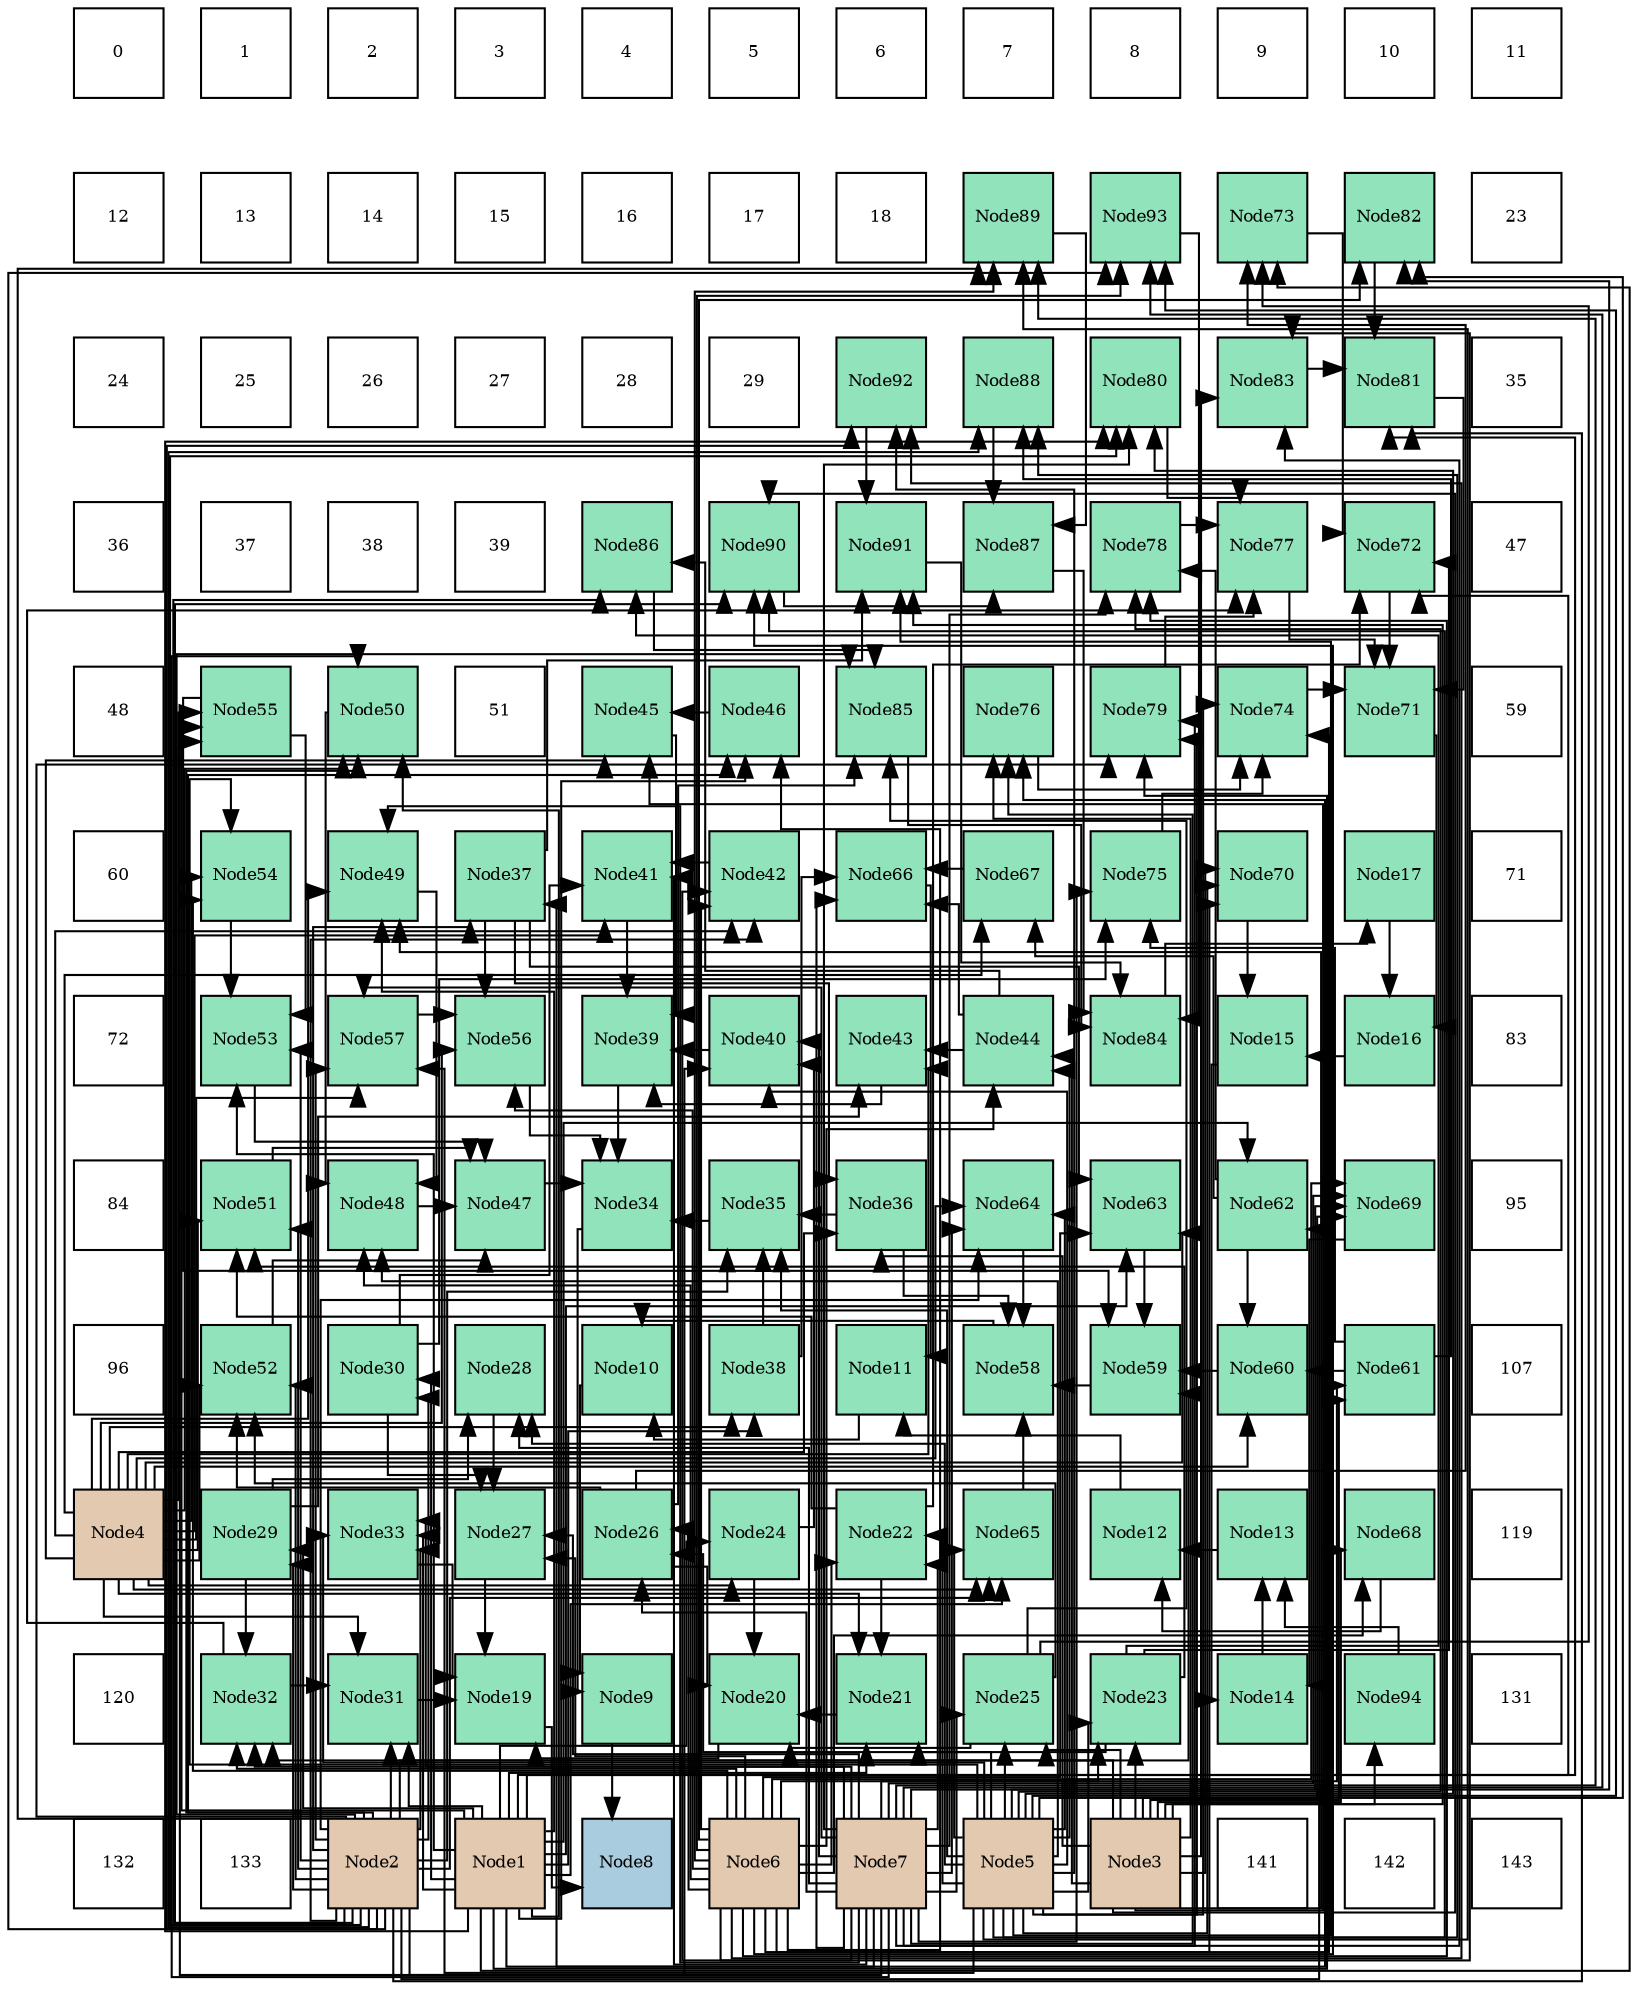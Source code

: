 digraph layout{
 rankdir=TB;
 splines=ortho;
 node [style=filled shape=square fixedsize=true width=0.6];
0[label="0", fontsize=8, fillcolor="#ffffff"];
1[label="1", fontsize=8, fillcolor="#ffffff"];
2[label="2", fontsize=8, fillcolor="#ffffff"];
3[label="3", fontsize=8, fillcolor="#ffffff"];
4[label="4", fontsize=8, fillcolor="#ffffff"];
5[label="5", fontsize=8, fillcolor="#ffffff"];
6[label="6", fontsize=8, fillcolor="#ffffff"];
7[label="7", fontsize=8, fillcolor="#ffffff"];
8[label="8", fontsize=8, fillcolor="#ffffff"];
9[label="9", fontsize=8, fillcolor="#ffffff"];
10[label="10", fontsize=8, fillcolor="#ffffff"];
11[label="11", fontsize=8, fillcolor="#ffffff"];
12[label="12", fontsize=8, fillcolor="#ffffff"];
13[label="13", fontsize=8, fillcolor="#ffffff"];
14[label="14", fontsize=8, fillcolor="#ffffff"];
15[label="15", fontsize=8, fillcolor="#ffffff"];
16[label="16", fontsize=8, fillcolor="#ffffff"];
17[label="17", fontsize=8, fillcolor="#ffffff"];
18[label="18", fontsize=8, fillcolor="#ffffff"];
19[label="Node89", fontsize=8, fillcolor="#91e3bb"];
20[label="Node93", fontsize=8, fillcolor="#91e3bb"];
21[label="Node73", fontsize=8, fillcolor="#91e3bb"];
22[label="Node82", fontsize=8, fillcolor="#91e3bb"];
23[label="23", fontsize=8, fillcolor="#ffffff"];
24[label="24", fontsize=8, fillcolor="#ffffff"];
25[label="25", fontsize=8, fillcolor="#ffffff"];
26[label="26", fontsize=8, fillcolor="#ffffff"];
27[label="27", fontsize=8, fillcolor="#ffffff"];
28[label="28", fontsize=8, fillcolor="#ffffff"];
29[label="29", fontsize=8, fillcolor="#ffffff"];
30[label="Node92", fontsize=8, fillcolor="#91e3bb"];
31[label="Node88", fontsize=8, fillcolor="#91e3bb"];
32[label="Node80", fontsize=8, fillcolor="#91e3bb"];
33[label="Node83", fontsize=8, fillcolor="#91e3bb"];
34[label="Node81", fontsize=8, fillcolor="#91e3bb"];
35[label="35", fontsize=8, fillcolor="#ffffff"];
36[label="36", fontsize=8, fillcolor="#ffffff"];
37[label="37", fontsize=8, fillcolor="#ffffff"];
38[label="38", fontsize=8, fillcolor="#ffffff"];
39[label="39", fontsize=8, fillcolor="#ffffff"];
40[label="Node86", fontsize=8, fillcolor="#91e3bb"];
41[label="Node90", fontsize=8, fillcolor="#91e3bb"];
42[label="Node91", fontsize=8, fillcolor="#91e3bb"];
43[label="Node87", fontsize=8, fillcolor="#91e3bb"];
44[label="Node78", fontsize=8, fillcolor="#91e3bb"];
45[label="Node77", fontsize=8, fillcolor="#91e3bb"];
46[label="Node72", fontsize=8, fillcolor="#91e3bb"];
47[label="47", fontsize=8, fillcolor="#ffffff"];
48[label="48", fontsize=8, fillcolor="#ffffff"];
49[label="Node55", fontsize=8, fillcolor="#91e3bb"];
50[label="Node50", fontsize=8, fillcolor="#91e3bb"];
51[label="51", fontsize=8, fillcolor="#ffffff"];
52[label="Node45", fontsize=8, fillcolor="#91e3bb"];
53[label="Node46", fontsize=8, fillcolor="#91e3bb"];
54[label="Node85", fontsize=8, fillcolor="#91e3bb"];
55[label="Node76", fontsize=8, fillcolor="#91e3bb"];
56[label="Node79", fontsize=8, fillcolor="#91e3bb"];
57[label="Node74", fontsize=8, fillcolor="#91e3bb"];
58[label="Node71", fontsize=8, fillcolor="#91e3bb"];
59[label="59", fontsize=8, fillcolor="#ffffff"];
60[label="60", fontsize=8, fillcolor="#ffffff"];
61[label="Node54", fontsize=8, fillcolor="#91e3bb"];
62[label="Node49", fontsize=8, fillcolor="#91e3bb"];
63[label="Node37", fontsize=8, fillcolor="#91e3bb"];
64[label="Node41", fontsize=8, fillcolor="#91e3bb"];
65[label="Node42", fontsize=8, fillcolor="#91e3bb"];
66[label="Node66", fontsize=8, fillcolor="#91e3bb"];
67[label="Node67", fontsize=8, fillcolor="#91e3bb"];
68[label="Node75", fontsize=8, fillcolor="#91e3bb"];
69[label="Node70", fontsize=8, fillcolor="#91e3bb"];
70[label="Node17", fontsize=8, fillcolor="#91e3bb"];
71[label="71", fontsize=8, fillcolor="#ffffff"];
72[label="72", fontsize=8, fillcolor="#ffffff"];
73[label="Node53", fontsize=8, fillcolor="#91e3bb"];
74[label="Node57", fontsize=8, fillcolor="#91e3bb"];
75[label="Node56", fontsize=8, fillcolor="#91e3bb"];
76[label="Node39", fontsize=8, fillcolor="#91e3bb"];
77[label="Node40", fontsize=8, fillcolor="#91e3bb"];
78[label="Node43", fontsize=8, fillcolor="#91e3bb"];
79[label="Node44", fontsize=8, fillcolor="#91e3bb"];
80[label="Node84", fontsize=8, fillcolor="#91e3bb"];
81[label="Node15", fontsize=8, fillcolor="#91e3bb"];
82[label="Node16", fontsize=8, fillcolor="#91e3bb"];
83[label="83", fontsize=8, fillcolor="#ffffff"];
84[label="84", fontsize=8, fillcolor="#ffffff"];
85[label="Node51", fontsize=8, fillcolor="#91e3bb"];
86[label="Node48", fontsize=8, fillcolor="#91e3bb"];
87[label="Node47", fontsize=8, fillcolor="#91e3bb"];
88[label="Node34", fontsize=8, fillcolor="#91e3bb"];
89[label="Node35", fontsize=8, fillcolor="#91e3bb"];
90[label="Node36", fontsize=8, fillcolor="#91e3bb"];
91[label="Node64", fontsize=8, fillcolor="#91e3bb"];
92[label="Node63", fontsize=8, fillcolor="#91e3bb"];
93[label="Node62", fontsize=8, fillcolor="#91e3bb"];
94[label="Node69", fontsize=8, fillcolor="#91e3bb"];
95[label="95", fontsize=8, fillcolor="#ffffff"];
96[label="96", fontsize=8, fillcolor="#ffffff"];
97[label="Node52", fontsize=8, fillcolor="#91e3bb"];
98[label="Node30", fontsize=8, fillcolor="#91e3bb"];
99[label="Node28", fontsize=8, fillcolor="#91e3bb"];
100[label="Node10", fontsize=8, fillcolor="#91e3bb"];
101[label="Node38", fontsize=8, fillcolor="#91e3bb"];
102[label="Node11", fontsize=8, fillcolor="#91e3bb"];
103[label="Node58", fontsize=8, fillcolor="#91e3bb"];
104[label="Node59", fontsize=8, fillcolor="#91e3bb"];
105[label="Node60", fontsize=8, fillcolor="#91e3bb"];
106[label="Node61", fontsize=8, fillcolor="#91e3bb"];
107[label="107", fontsize=8, fillcolor="#ffffff"];
108[label="Node4", fontsize=8, fillcolor="#e3c9af"];
109[label="Node29", fontsize=8, fillcolor="#91e3bb"];
110[label="Node33", fontsize=8, fillcolor="#91e3bb"];
111[label="Node27", fontsize=8, fillcolor="#91e3bb"];
112[label="Node26", fontsize=8, fillcolor="#91e3bb"];
113[label="Node24", fontsize=8, fillcolor="#91e3bb"];
114[label="Node22", fontsize=8, fillcolor="#91e3bb"];
115[label="Node65", fontsize=8, fillcolor="#91e3bb"];
116[label="Node12", fontsize=8, fillcolor="#91e3bb"];
117[label="Node13", fontsize=8, fillcolor="#91e3bb"];
118[label="Node68", fontsize=8, fillcolor="#91e3bb"];
119[label="119", fontsize=8, fillcolor="#ffffff"];
120[label="120", fontsize=8, fillcolor="#ffffff"];
121[label="Node32", fontsize=8, fillcolor="#91e3bb"];
122[label="Node31", fontsize=8, fillcolor="#91e3bb"];
123[label="Node19", fontsize=8, fillcolor="#91e3bb"];
124[label="Node9", fontsize=8, fillcolor="#91e3bb"];
125[label="Node20", fontsize=8, fillcolor="#91e3bb"];
126[label="Node21", fontsize=8, fillcolor="#91e3bb"];
127[label="Node25", fontsize=8, fillcolor="#91e3bb"];
128[label="Node23", fontsize=8, fillcolor="#91e3bb"];
129[label="Node14", fontsize=8, fillcolor="#91e3bb"];
130[label="Node94", fontsize=8, fillcolor="#91e3bb"];
131[label="131", fontsize=8, fillcolor="#ffffff"];
132[label="132", fontsize=8, fillcolor="#ffffff"];
133[label="133", fontsize=8, fillcolor="#ffffff"];
134[label="Node2", fontsize=8, fillcolor="#e3c9af"];
135[label="Node1", fontsize=8, fillcolor="#e3c9af"];
136[label="Node8", fontsize=8, fillcolor="#a9ccde"];
137[label="Node6", fontsize=8, fillcolor="#e3c9af"];
138[label="Node7", fontsize=8, fillcolor="#e3c9af"];
139[label="Node5", fontsize=8, fillcolor="#e3c9af"];
140[label="Node3", fontsize=8, fillcolor="#e3c9af"];
141[label="141", fontsize=8, fillcolor="#ffffff"];
142[label="142", fontsize=8, fillcolor="#ffffff"];
143[label="143", fontsize=8, fillcolor="#ffffff"];
edge [constraint=false, style=vis];124 -> 136;
123 -> 136;
100 -> 124;
88 -> 124;
102 -> 100;
103 -> 100;
116 -> 102;
66 -> 102;
117 -> 116;
118 -> 116;
129 -> 117;
130 -> 117;
81 -> 129;
94 -> 129;
82 -> 81;
69 -> 81;
70 -> 82;
58 -> 82;
80 -> 70;
125 -> 123;
111 -> 123;
122 -> 123;
110 -> 123;
89 -> 88;
76 -> 88;
87 -> 88;
75 -> 88;
104 -> 103;
90 -> 103;
91 -> 103;
115 -> 103;
46 -> 58;
57 -> 58;
45 -> 58;
34 -> 58;
54 -> 80;
43 -> 80;
42 -> 80;
20 -> 80;
126 -> 125;
113 -> 125;
127 -> 125;
112 -> 125;
99 -> 111;
98 -> 111;
137 -> 111;
138 -> 111;
121 -> 122;
135 -> 122;
134 -> 122;
108 -> 122;
90 -> 89;
101 -> 89;
134 -> 89;
139 -> 89;
77 -> 76;
64 -> 76;
78 -> 76;
52 -> 76;
86 -> 87;
85 -> 87;
97 -> 87;
73 -> 87;
105 -> 104;
92 -> 104;
49 -> 104;
134 -> 104;
67 -> 66;
101 -> 66;
79 -> 66;
138 -> 66;
21 -> 46;
114 -> 46;
128 -> 46;
135 -> 46;
68 -> 57;
55 -> 57;
139 -> 57;
137 -> 57;
121 -> 45;
44 -> 45;
56 -> 45;
32 -> 45;
40 -> 54;
127 -> 54;
112 -> 54;
134 -> 54;
31 -> 43;
19 -> 43;
41 -> 43;
114 -> 126;
128 -> 126;
135 -> 126;
108 -> 126;
109 -> 99;
139 -> 99;
138 -> 99;
109 -> 121;
140 -> 121;
137 -> 121;
138 -> 121;
63 -> 90;
140 -> 90;
108 -> 90;
113 -> 77;
134 -> 77;
139 -> 77;
138 -> 77;
98 -> 64;
65 -> 64;
108 -> 64;
138 -> 64;
109 -> 78;
79 -> 78;
108 -> 78;
53 -> 52;
140 -> 52;
108 -> 52;
62 -> 86;
50 -> 86;
139 -> 86;
137 -> 86;
114 -> 85;
128 -> 85;
134 -> 85;
108 -> 85;
127 -> 97;
112 -> 97;
134 -> 97;
108 -> 97;
61 -> 73;
49 -> 73;
135 -> 73;
134 -> 73;
63 -> 75;
74 -> 75;
108 -> 75;
137 -> 75;
106 -> 105;
93 -> 105;
108 -> 105;
63 -> 92;
135 -> 92;
108 -> 92;
137 -> 92;
93 -> 67;
108 -> 67;
127 -> 21;
112 -> 21;
135 -> 21;
98 -> 68;
106 -> 68;
138 -> 68;
93 -> 44;
139 -> 44;
137 -> 44;
138 -> 44;
22 -> 34;
33 -> 34;
135 -> 34;
134 -> 34;
128 -> 40;
79 -> 40;
134 -> 40;
106 -> 31;
134 -> 31;
139 -> 31;
63 -> 42;
30 -> 42;
140 -> 42;
139 -> 42;
139 -> 114;
137 -> 114;
138 -> 114;
140 -> 128;
139 -> 128;
138 -> 128;
135 -> 113;
108 -> 113;
140 -> 127;
139 -> 127;
138 -> 127;
139 -> 112;
137 -> 112;
138 -> 112;
135 -> 109;
134 -> 109;
135 -> 98;
134 -> 98;
135 -> 110;
134 -> 110;
139 -> 110;
138 -> 110;
134 -> 63;
138 -> 63;
135 -> 101;
108 -> 101;
134 -> 65;
108 -> 65;
137 -> 65;
138 -> 65;
140 -> 79;
139 -> 79;
137 -> 79;
135 -> 53;
134 -> 53;
137 -> 53;
135 -> 62;
140 -> 62;
108 -> 62;
138 -> 62;
135 -> 50;
134 -> 50;
108 -> 50;
138 -> 50;
108 -> 61;
139 -> 61;
137 -> 61;
135 -> 49;
108 -> 49;
138 -> 49;
134 -> 74;
108 -> 74;
139 -> 74;
138 -> 74;
140 -> 106;
137 -> 106;
135 -> 93;
134 -> 93;
134 -> 91;
108 -> 91;
139 -> 91;
138 -> 91;
135 -> 115;
134 -> 115;
108 -> 115;
139 -> 115;
140 -> 118;
137 -> 118;
140 -> 94;
139 -> 94;
137 -> 94;
138 -> 94;
140 -> 69;
139 -> 69;
137 -> 69;
135 -> 55;
140 -> 55;
138 -> 55;
135 -> 56;
134 -> 56;
139 -> 56;
138 -> 56;
135 -> 32;
134 -> 32;
139 -> 32;
138 -> 32;
139 -> 22;
137 -> 22;
138 -> 22;
140 -> 33;
137 -> 33;
138 -> 33;
134 -> 19;
139 -> 19;
137 -> 19;
138 -> 19;
134 -> 41;
140 -> 41;
139 -> 41;
137 -> 41;
134 -> 30;
139 -> 30;
137 -> 30;
134 -> 20;
139 -> 20;
137 -> 20;
138 -> 20;
140 -> 130;
edge [constraint=true, style=invis];
0 -> 12 -> 24 -> 36 -> 48 -> 60 -> 72 -> 84 -> 96 -> 108 -> 120 -> 132;
1 -> 13 -> 25 -> 37 -> 49 -> 61 -> 73 -> 85 -> 97 -> 109 -> 121 -> 133;
2 -> 14 -> 26 -> 38 -> 50 -> 62 -> 74 -> 86 -> 98 -> 110 -> 122 -> 134;
3 -> 15 -> 27 -> 39 -> 51 -> 63 -> 75 -> 87 -> 99 -> 111 -> 123 -> 135;
4 -> 16 -> 28 -> 40 -> 52 -> 64 -> 76 -> 88 -> 100 -> 112 -> 124 -> 136;
5 -> 17 -> 29 -> 41 -> 53 -> 65 -> 77 -> 89 -> 101 -> 113 -> 125 -> 137;
6 -> 18 -> 30 -> 42 -> 54 -> 66 -> 78 -> 90 -> 102 -> 114 -> 126 -> 138;
7 -> 19 -> 31 -> 43 -> 55 -> 67 -> 79 -> 91 -> 103 -> 115 -> 127 -> 139;
8 -> 20 -> 32 -> 44 -> 56 -> 68 -> 80 -> 92 -> 104 -> 116 -> 128 -> 140;
9 -> 21 -> 33 -> 45 -> 57 -> 69 -> 81 -> 93 -> 105 -> 117 -> 129 -> 141;
10 -> 22 -> 34 -> 46 -> 58 -> 70 -> 82 -> 94 -> 106 -> 118 -> 130 -> 142;
11 -> 23 -> 35 -> 47 -> 59 -> 71 -> 83 -> 95 -> 107 -> 119 -> 131 -> 143;
rank = same {0 -> 1 -> 2 -> 3 -> 4 -> 5 -> 6 -> 7 -> 8 -> 9 -> 10 -> 11};
rank = same {12 -> 13 -> 14 -> 15 -> 16 -> 17 -> 18 -> 19 -> 20 -> 21 -> 22 -> 23};
rank = same {24 -> 25 -> 26 -> 27 -> 28 -> 29 -> 30 -> 31 -> 32 -> 33 -> 34 -> 35};
rank = same {36 -> 37 -> 38 -> 39 -> 40 -> 41 -> 42 -> 43 -> 44 -> 45 -> 46 -> 47};
rank = same {48 -> 49 -> 50 -> 51 -> 52 -> 53 -> 54 -> 55 -> 56 -> 57 -> 58 -> 59};
rank = same {60 -> 61 -> 62 -> 63 -> 64 -> 65 -> 66 -> 67 -> 68 -> 69 -> 70 -> 71};
rank = same {72 -> 73 -> 74 -> 75 -> 76 -> 77 -> 78 -> 79 -> 80 -> 81 -> 82 -> 83};
rank = same {84 -> 85 -> 86 -> 87 -> 88 -> 89 -> 90 -> 91 -> 92 -> 93 -> 94 -> 95};
rank = same {96 -> 97 -> 98 -> 99 -> 100 -> 101 -> 102 -> 103 -> 104 -> 105 -> 106 -> 107};
rank = same {108 -> 109 -> 110 -> 111 -> 112 -> 113 -> 114 -> 115 -> 116 -> 117 -> 118 -> 119};
rank = same {120 -> 121 -> 122 -> 123 -> 124 -> 125 -> 126 -> 127 -> 128 -> 129 -> 130 -> 131};
rank = same {132 -> 133 -> 134 -> 135 -> 136 -> 137 -> 138 -> 139 -> 140 -> 141 -> 142 -> 143};
}